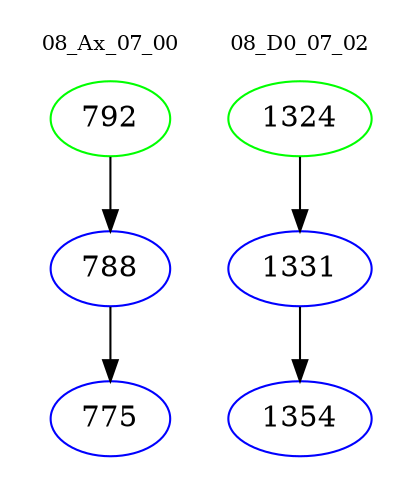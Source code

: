 digraph{
subgraph cluster_0 {
color = white
label = "08_Ax_07_00";
fontsize=10;
T0_792 [label="792", color="green"]
T0_792 -> T0_788 [color="black"]
T0_788 [label="788", color="blue"]
T0_788 -> T0_775 [color="black"]
T0_775 [label="775", color="blue"]
}
subgraph cluster_1 {
color = white
label = "08_D0_07_02";
fontsize=10;
T1_1324 [label="1324", color="green"]
T1_1324 -> T1_1331 [color="black"]
T1_1331 [label="1331", color="blue"]
T1_1331 -> T1_1354 [color="black"]
T1_1354 [label="1354", color="blue"]
}
}
